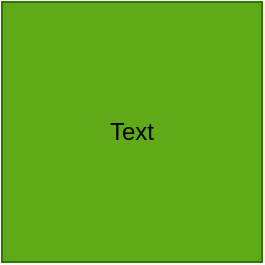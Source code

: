 <mxfile>
    <diagram id="gDEPX3fDM5X-rIBqdWva" name="Page-1">
        <mxGraphModel dx="1710" dy="938" grid="1" gridSize="10" guides="1" tooltips="1" connect="1" arrows="1" fold="1" page="1" pageScale="1" pageWidth="850" pageHeight="1100" background="#ffffff" math="0" shadow="0">
            <root>
                <mxCell id="0"/>
                <mxCell id="1" parent="0"/>
                <mxCell id="23" value="" style="whiteSpace=wrap;html=1;aspect=fixed;fillColor=#60a917;fontColor=#ffffff;strokeColor=#2D7600;" vertex="1" parent="1">
                    <mxGeometry x="-20" y="520" width="130" height="130" as="geometry"/>
                </mxCell>
                <mxCell id="24" value="Text" style="text;html=1;strokeColor=none;fillColor=none;align=center;verticalAlign=middle;whiteSpace=wrap;rounded=0;" vertex="1" parent="1">
                    <mxGeometry x="15" y="570" width="60" height="30" as="geometry"/>
                </mxCell>
            </root>
        </mxGraphModel>
    </diagram>
</mxfile>